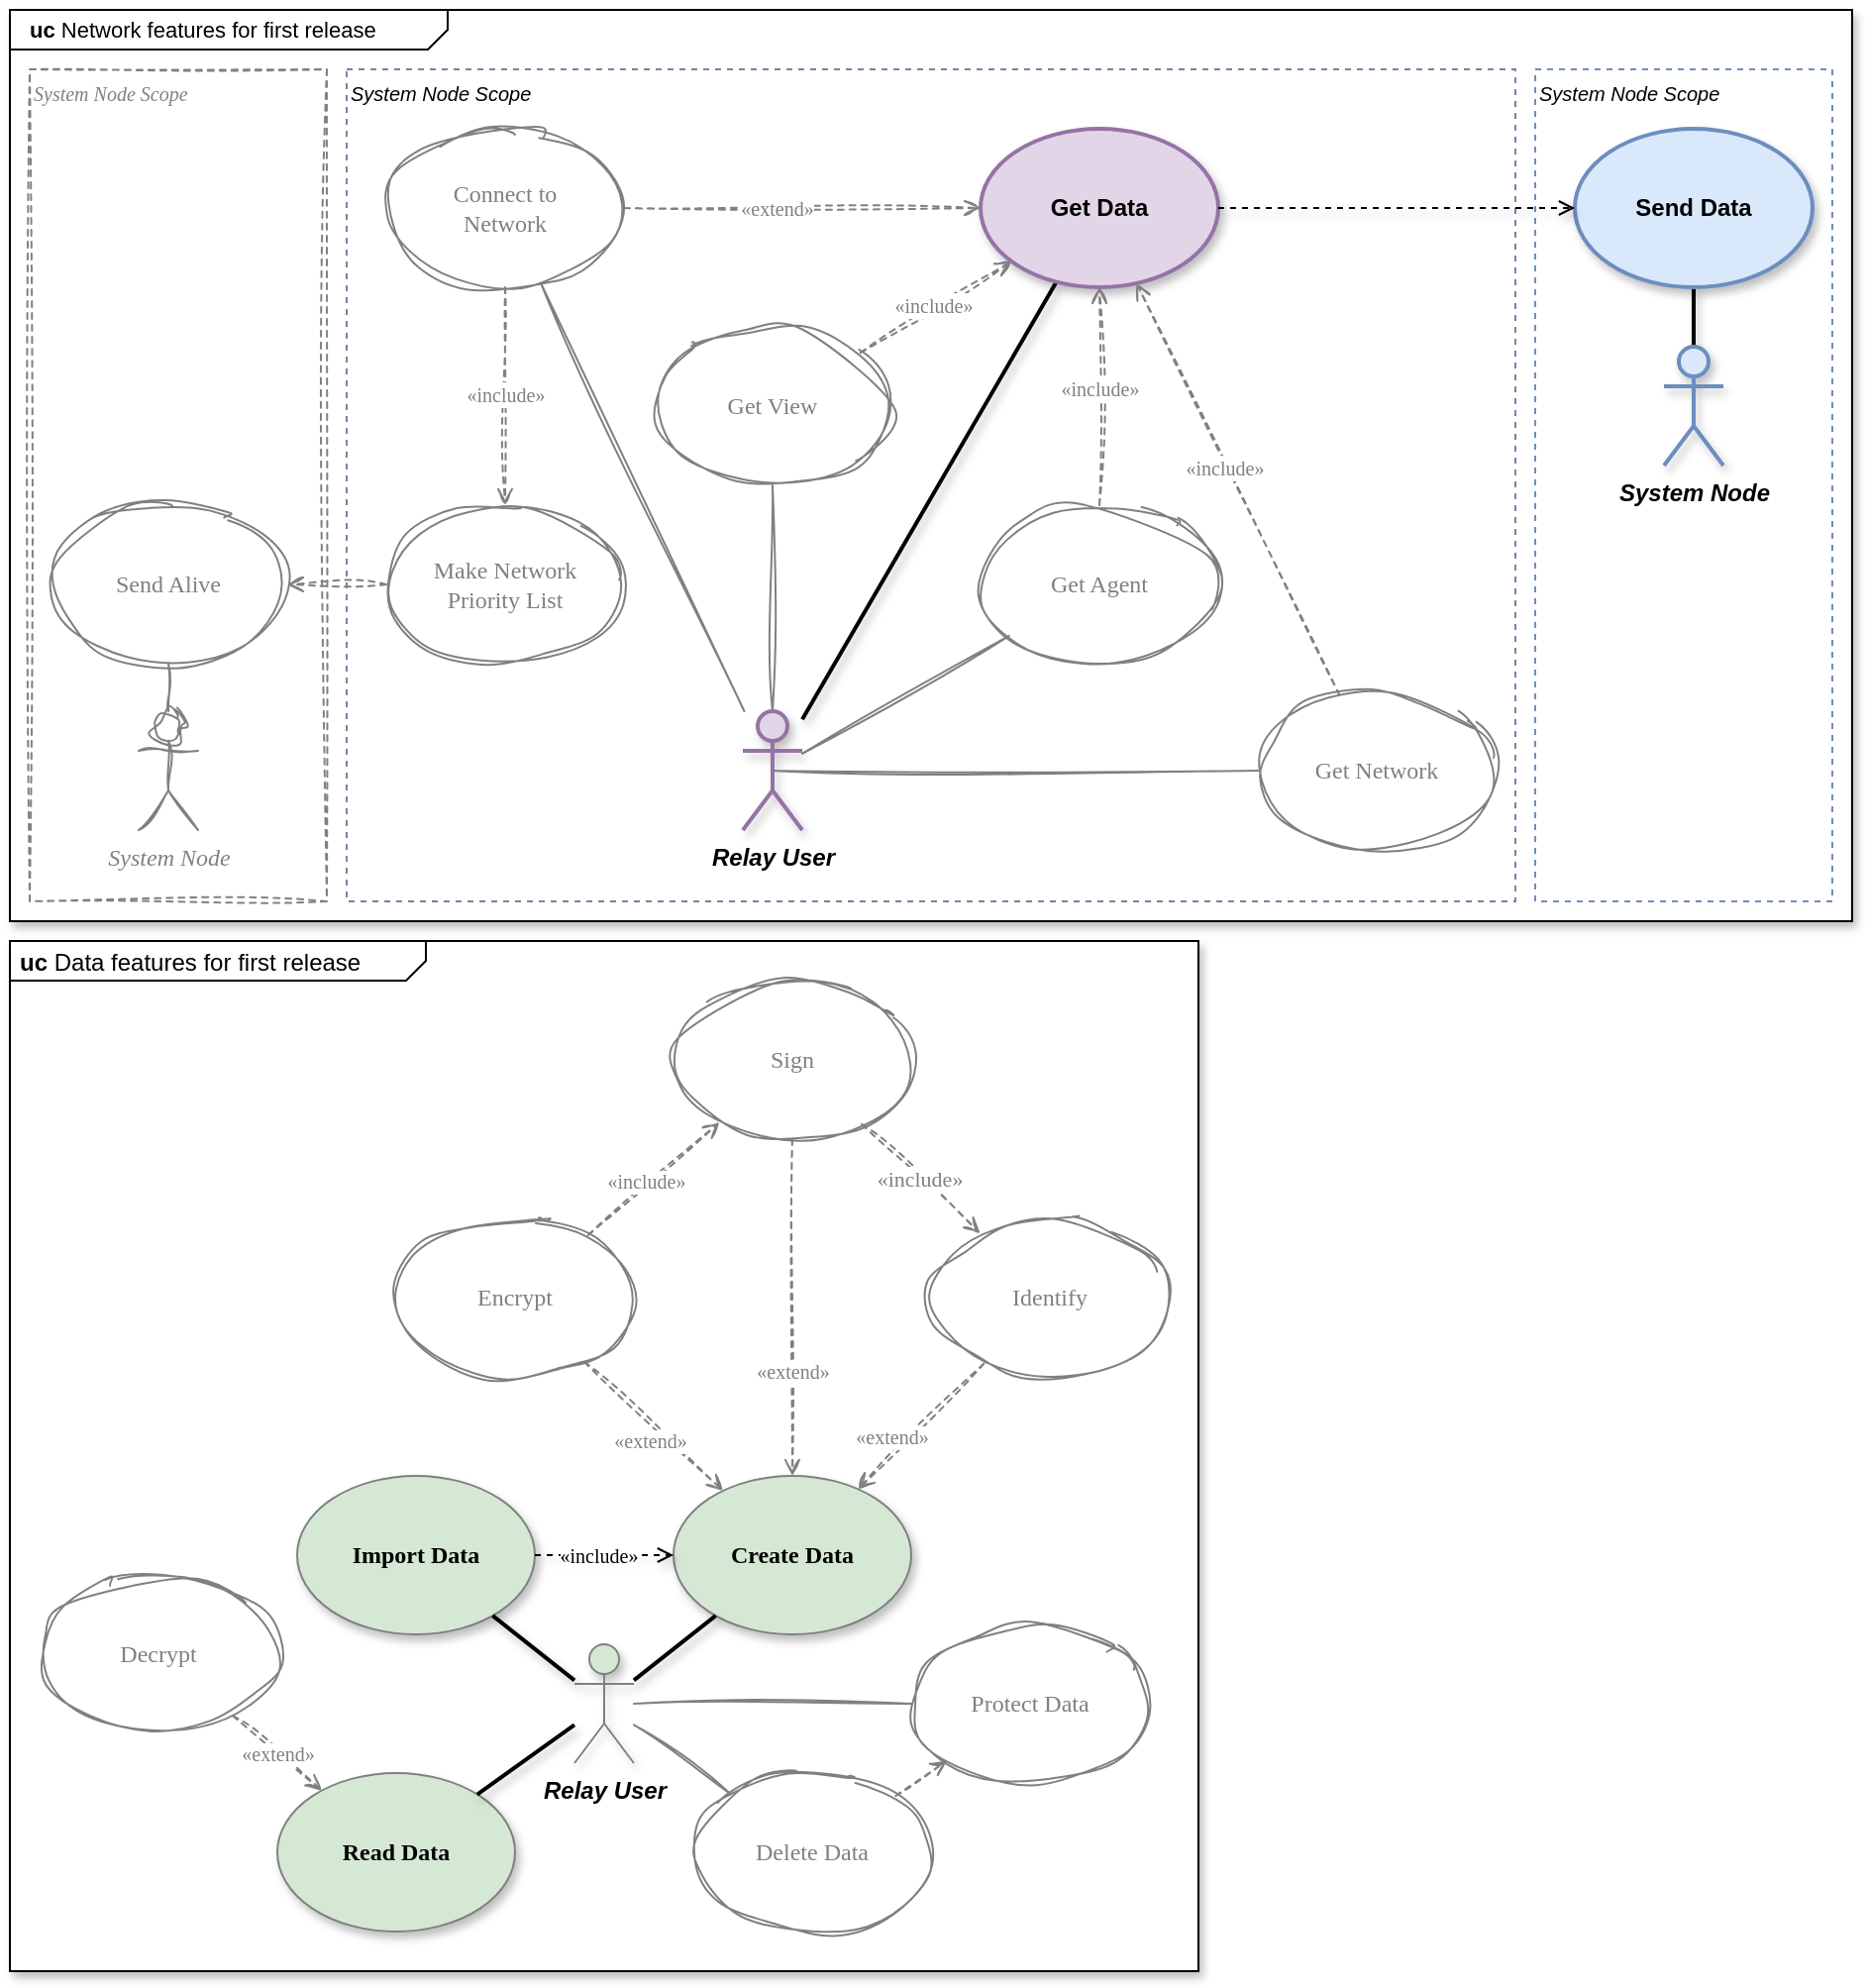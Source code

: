 <mxfile version="24.2.1" type="device">
  <diagram name="Página-1" id="0n_q-CGkLxSn80oVxnXi">
    <mxGraphModel dx="1509" dy="892" grid="1" gridSize="10" guides="1" tooltips="1" connect="1" arrows="1" fold="1" page="1" pageScale="1" pageWidth="1169" pageHeight="827" math="0" shadow="0">
      <root>
        <mxCell id="0" />
        <mxCell id="1" parent="0" />
        <mxCell id="viC3JveW5yn0VdZMX6Uj-1" value="&lt;p style=&quot;margin:0px;margin-top:4px;margin-left:10px;text-align:left;&quot;&gt;&lt;b&gt;uc&lt;/b&gt;   Network features for first release&lt;/p&gt;" style="html=1;shape=mxgraph.sysml.package;align=left;spacingLeft=5;verticalAlign=top;spacingTop=-3;labelX=221.85;html=1;overflow=fill;fontFamily=Helvetica;fontSize=11;labelBackgroundColor=none;strokeWidth=1;comic=0;shadow=1;" vertex="1" parent="1">
          <mxGeometry x="10" y="10" width="930" height="460" as="geometry" />
        </mxCell>
        <mxCell id="viC3JveW5yn0VdZMX6Uj-3" value="System Node Scope" style="rounded=0;whiteSpace=wrap;html=1;fontFamily=Helvetica;fontSize=10;labelBackgroundColor=default;dashed=1;verticalAlign=top;align=left;fontStyle=2;fillColor=none;strokeColor=#6c8ebf;strokeWidth=1;" vertex="1" parent="1">
          <mxGeometry x="780" y="40" width="150" height="420" as="geometry" />
        </mxCell>
        <mxCell id="viC3JveW5yn0VdZMX6Uj-4" value="System Node Scope" style="rounded=0;whiteSpace=wrap;html=1;fontFamily=Comic Sans MS;fontSize=10;labelBackgroundColor=default;dashed=1;verticalAlign=top;align=left;fontStyle=2;sketch=1;curveFitting=1;jiggle=2;fillColor=none;strokeColor=#808080;fontColor=#808080;strokeWidth=1;" vertex="1" parent="1">
          <mxGeometry x="20" y="40" width="150" height="420" as="geometry" />
        </mxCell>
        <mxCell id="viC3JveW5yn0VdZMX6Uj-2" value="System Node Scope" style="rounded=0;whiteSpace=wrap;html=1;fontFamily=Helvetica;fontSize=10;labelBackgroundColor=default;dashed=1;verticalAlign=top;align=left;fontStyle=2;fillColor=none;strokeColor=#9673a6;strokeWidth=1;" vertex="1" parent="1">
          <mxGeometry x="180" y="40" width="590" height="420" as="geometry" />
        </mxCell>
        <mxCell id="viC3JveW5yn0VdZMX6Uj-5" style="edgeStyle=none;rounded=0;orthogonalLoop=1;jettySize=auto;html=1;strokeColor=#808080;align=center;verticalAlign=middle;fontFamily=Comic Sans MS;fontSize=11;fontColor=#808080;labelBackgroundColor=default;endArrow=none;endFill=0;strokeWidth=1;sketch=1;curveFitting=1;jiggle=2;fillColor=#f5f5f5;" edge="1" parent="1" source="viC3JveW5yn0VdZMX6Uj-9" target="viC3JveW5yn0VdZMX6Uj-12">
          <mxGeometry relative="1" as="geometry" />
        </mxCell>
        <mxCell id="viC3JveW5yn0VdZMX6Uj-6" style="edgeStyle=none;rounded=0;orthogonalLoop=1;jettySize=auto;html=1;strokeColor=default;align=center;verticalAlign=middle;fontFamily=Comic Sans MS;fontSize=11;fontColor=#808080;labelBackgroundColor=default;endArrow=none;endFill=0;strokeWidth=2;fillColor=#e1d5e7;shadow=1;" edge="1" parent="1" source="viC3JveW5yn0VdZMX6Uj-9" target="viC3JveW5yn0VdZMX6Uj-11">
          <mxGeometry relative="1" as="geometry" />
        </mxCell>
        <mxCell id="viC3JveW5yn0VdZMX6Uj-7" style="edgeStyle=none;rounded=0;orthogonalLoop=1;jettySize=auto;html=1;strokeColor=#808080;align=center;verticalAlign=middle;fontFamily=Comic Sans MS;fontSize=11;fontColor=#808080;labelBackgroundColor=default;endArrow=none;endFill=0;sketch=1;curveFitting=1;jiggle=2;strokeWidth=1;fillColor=#f5f5f5;" edge="1" parent="1" source="viC3JveW5yn0VdZMX6Uj-9" target="viC3JveW5yn0VdZMX6Uj-15">
          <mxGeometry relative="1" as="geometry" />
        </mxCell>
        <mxCell id="viC3JveW5yn0VdZMX6Uj-8" style="edgeStyle=none;rounded=0;orthogonalLoop=1;jettySize=auto;html=1;strokeColor=#808080;align=center;verticalAlign=middle;fontFamily=Comic Sans MS;fontSize=11;fontColor=#808080;labelBackgroundColor=default;endArrow=none;endFill=0;strokeWidth=1;sketch=1;curveFitting=1;jiggle=2;fillColor=#f5f5f5;" edge="1" parent="1" source="viC3JveW5yn0VdZMX6Uj-9" target="viC3JveW5yn0VdZMX6Uj-10">
          <mxGeometry relative="1" as="geometry" />
        </mxCell>
        <mxCell id="viC3JveW5yn0VdZMX6Uj-9" value="Relay User" style="shape=umlActor;verticalLabelPosition=bottom;verticalAlign=top;html=1;outlineConnect=0;fontStyle=3;fontFamily=Helvetica;fillColor=#e1d5e7;strokeColor=#9673a6;strokeWidth=2;shadow=1;" vertex="1" parent="1">
          <mxGeometry x="380" y="364" width="30" height="60" as="geometry" />
        </mxCell>
        <mxCell id="viC3JveW5yn0VdZMX6Uj-10" value="Connect to&lt;div&gt;Network&lt;/div&gt;" style="ellipse;whiteSpace=wrap;html=1;fontStyle=0;strokeWidth=1;sketch=1;curveFitting=1;jiggle=2;fontFamily=Comic Sans MS;fillColor=none;strokeColor=#808080;fontColor=#808080;" vertex="1" parent="1">
          <mxGeometry x="200" y="70" width="120" height="80" as="geometry" />
        </mxCell>
        <mxCell id="viC3JveW5yn0VdZMX6Uj-11" value="Get Data" style="ellipse;whiteSpace=wrap;html=1;fontStyle=1;strokeWidth=2;fontFamily=Helvetica;fillColor=#e1d5e7;strokeColor=#9673a6;shadow=1;" vertex="1" parent="1">
          <mxGeometry x="500" y="70" width="120" height="80" as="geometry" />
        </mxCell>
        <mxCell id="viC3JveW5yn0VdZMX6Uj-12" value="Get Agent" style="ellipse;whiteSpace=wrap;html=1;fontStyle=0;strokeWidth=1;sketch=1;curveFitting=1;jiggle=2;fontFamily=Comic Sans MS;fillColor=none;strokeColor=#808080;fontColor=#808080;" vertex="1" parent="1">
          <mxGeometry x="500" y="260" width="120" height="80" as="geometry" />
        </mxCell>
        <mxCell id="viC3JveW5yn0VdZMX6Uj-13" style="edgeStyle=none;rounded=0;orthogonalLoop=1;jettySize=auto;html=1;strokeColor=#808080;align=center;verticalAlign=middle;fontFamily=Comic Sans MS;fontSize=11;fontColor=#808080;labelBackgroundColor=default;endArrow=open;endFill=0;dashed=1;sketch=1;curveFitting=1;jiggle=2;fillColor=#f5f5f5;strokeWidth=1;" edge="1" parent="1" source="viC3JveW5yn0VdZMX6Uj-15" target="viC3JveW5yn0VdZMX6Uj-11">
          <mxGeometry relative="1" as="geometry" />
        </mxCell>
        <mxCell id="viC3JveW5yn0VdZMX6Uj-14" value="&lt;font style=&quot;font-size: 10px;&quot;&gt;«include»&lt;/font&gt;" style="edgeLabel;html=1;align=center;verticalAlign=middle;resizable=0;points=[];fontFamily=Comic Sans MS;fontSize=11;fontColor=#808080;labelBackgroundColor=default;" vertex="1" connectable="0" parent="viC3JveW5yn0VdZMX6Uj-13">
          <mxGeometry x="0.14" relative="1" as="geometry">
            <mxPoint x="-7" y="2" as="offset" />
          </mxGeometry>
        </mxCell>
        <mxCell id="viC3JveW5yn0VdZMX6Uj-15" value="Get View" style="ellipse;whiteSpace=wrap;html=1;fontStyle=0;strokeWidth=1;sketch=1;curveFitting=1;jiggle=2;fontFamily=Comic Sans MS;fillColor=none;strokeColor=#808080;fontColor=#808080;" vertex="1" parent="1">
          <mxGeometry x="335" y="170" width="120" height="80" as="geometry" />
        </mxCell>
        <mxCell id="viC3JveW5yn0VdZMX6Uj-16" style="rounded=0;orthogonalLoop=1;jettySize=auto;html=1;endArrow=none;endFill=0;strokeWidth=2;fontFamily=Comic Sans MS;fillColor=#dae8fc;strokeColor=default;fontColor=#808080;shadow=1;" edge="1" parent="1" source="viC3JveW5yn0VdZMX6Uj-17" target="viC3JveW5yn0VdZMX6Uj-18">
          <mxGeometry relative="1" as="geometry" />
        </mxCell>
        <mxCell id="viC3JveW5yn0VdZMX6Uj-17" value="System Node" style="shape=umlActor;verticalLabelPosition=bottom;verticalAlign=top;html=1;outlineConnect=0;fontStyle=3;fontFamily=Helvetica;fillColor=#dae8fc;strokeColor=#6c8ebf;strokeWidth=2;shadow=1;" vertex="1" parent="1">
          <mxGeometry x="845" y="180" width="30" height="60" as="geometry" />
        </mxCell>
        <mxCell id="viC3JveW5yn0VdZMX6Uj-18" value="Send Data" style="ellipse;whiteSpace=wrap;html=1;fontStyle=1;strokeWidth=2;fontFamily=Helvetica;fillColor=#dae8fc;strokeColor=#6c8ebf;shadow=1;" vertex="1" parent="1">
          <mxGeometry x="800" y="70" width="120" height="80" as="geometry" />
        </mxCell>
        <mxCell id="viC3JveW5yn0VdZMX6Uj-19" value="Make Network&lt;div&gt;Priority List&lt;/div&gt;" style="ellipse;whiteSpace=wrap;html=1;fontStyle=0;strokeWidth=1;sketch=1;curveFitting=1;jiggle=2;fontFamily=Comic Sans MS;fillColor=none;strokeColor=#808080;fontColor=#808080;" vertex="1" parent="1">
          <mxGeometry x="200" y="260" width="120" height="80" as="geometry" />
        </mxCell>
        <mxCell id="viC3JveW5yn0VdZMX6Uj-20" value="Send Alive" style="ellipse;whiteSpace=wrap;html=1;fontStyle=0;strokeWidth=1;sketch=1;curveFitting=1;jiggle=2;fontFamily=Comic Sans MS;fillColor=none;strokeColor=#808080;fontColor=#808080;" vertex="1" parent="1">
          <mxGeometry x="30" y="260" width="120" height="80" as="geometry" />
        </mxCell>
        <mxCell id="viC3JveW5yn0VdZMX6Uj-21" style="edgeStyle=none;rounded=0;orthogonalLoop=1;jettySize=auto;html=1;strokeColor=#808080;align=center;verticalAlign=middle;fontFamily=Comic Sans MS;fontSize=11;fontColor=#808080;labelBackgroundColor=default;endArrow=none;endFill=0;strokeWidth=1;sketch=1;curveFitting=1;jiggle=2;fillColor=#f5f5f5;" edge="1" parent="1" source="viC3JveW5yn0VdZMX6Uj-22" target="viC3JveW5yn0VdZMX6Uj-20">
          <mxGeometry relative="1" as="geometry" />
        </mxCell>
        <mxCell id="viC3JveW5yn0VdZMX6Uj-22" value="System Node" style="shape=umlActor;verticalLabelPosition=bottom;verticalAlign=top;html=1;outlineConnect=0;fontStyle=2;sketch=1;curveFitting=1;jiggle=2;fontFamily=Comic Sans MS;fillColor=none;strokeColor=#808080;strokeWidth=1;fontColor=#808080;" vertex="1" parent="1">
          <mxGeometry x="75" y="364" width="30" height="60" as="geometry" />
        </mxCell>
        <mxCell id="viC3JveW5yn0VdZMX6Uj-23" style="edgeStyle=none;rounded=0;orthogonalLoop=1;jettySize=auto;html=1;strokeColor=#808080;align=center;verticalAlign=middle;fontFamily=Comic Sans MS;fontSize=11;fontColor=#808080;labelBackgroundColor=default;endArrow=open;endFill=0;dashed=1;sketch=1;curveFitting=1;jiggle=2;fillColor=#f5f5f5;strokeWidth=1;" edge="1" parent="1" source="viC3JveW5yn0VdZMX6Uj-12" target="viC3JveW5yn0VdZMX6Uj-11">
          <mxGeometry relative="1" as="geometry">
            <mxPoint x="530" y="280" as="sourcePoint" />
            <mxPoint x="530" y="240" as="targetPoint" />
          </mxGeometry>
        </mxCell>
        <mxCell id="viC3JveW5yn0VdZMX6Uj-24" value="&lt;font style=&quot;font-size: 10px;&quot;&gt;«include»&lt;/font&gt;" style="edgeLabel;html=1;align=center;verticalAlign=middle;resizable=0;points=[];fontFamily=Comic Sans MS;fontSize=11;fontColor=#808080;labelBackgroundColor=default;" vertex="1" connectable="0" parent="viC3JveW5yn0VdZMX6Uj-23">
          <mxGeometry x="0.14" relative="1" as="geometry">
            <mxPoint y="3" as="offset" />
          </mxGeometry>
        </mxCell>
        <mxCell id="viC3JveW5yn0VdZMX6Uj-25" style="edgeStyle=none;rounded=0;orthogonalLoop=1;jettySize=auto;html=1;strokeColor=default;align=center;verticalAlign=middle;fontFamily=Comic Sans MS;fontSize=11;fontColor=#808080;labelBackgroundColor=default;endArrow=open;endFill=0;dashed=1;fillColor=#e1d5e7;strokeWidth=1;shadow=1;" edge="1" parent="1" source="viC3JveW5yn0VdZMX6Uj-11" target="viC3JveW5yn0VdZMX6Uj-18">
          <mxGeometry relative="1" as="geometry">
            <mxPoint x="543" y="280" as="sourcePoint" />
            <mxPoint x="537" y="240" as="targetPoint" />
          </mxGeometry>
        </mxCell>
        <mxCell id="viC3JveW5yn0VdZMX6Uj-26" style="edgeStyle=none;rounded=0;orthogonalLoop=1;jettySize=auto;html=1;strokeColor=#808080;align=center;verticalAlign=middle;fontFamily=Comic Sans MS;fontSize=11;fontColor=#808080;labelBackgroundColor=default;endArrow=open;endFill=0;dashed=1;sketch=1;curveFitting=1;jiggle=2;fillColor=#f5f5f5;strokeWidth=1;" edge="1" parent="1" source="viC3JveW5yn0VdZMX6Uj-10" target="viC3JveW5yn0VdZMX6Uj-19">
          <mxGeometry relative="1" as="geometry">
            <mxPoint x="564" y="119" as="sourcePoint" />
            <mxPoint x="546" y="161" as="targetPoint" />
          </mxGeometry>
        </mxCell>
        <mxCell id="viC3JveW5yn0VdZMX6Uj-27" value="&lt;font style=&quot;font-size: 10px;&quot;&gt;«include»&lt;/font&gt;" style="edgeLabel;html=1;align=center;verticalAlign=middle;resizable=0;points=[];fontFamily=Comic Sans MS;fontSize=11;fontColor=#808080;labelBackgroundColor=default;" vertex="1" connectable="0" parent="viC3JveW5yn0VdZMX6Uj-26">
          <mxGeometry x="0.14" relative="1" as="geometry">
            <mxPoint y="-9" as="offset" />
          </mxGeometry>
        </mxCell>
        <mxCell id="viC3JveW5yn0VdZMX6Uj-28" style="edgeStyle=none;rounded=0;orthogonalLoop=1;jettySize=auto;html=1;strokeColor=#808080;align=center;verticalAlign=middle;fontFamily=Comic Sans MS;fontSize=11;fontColor=#808080;labelBackgroundColor=default;endArrow=open;endFill=0;dashed=1;sketch=1;curveFitting=1;jiggle=2;fillColor=#f5f5f5;strokeWidth=1;" edge="1" parent="1" source="viC3JveW5yn0VdZMX6Uj-19" target="viC3JveW5yn0VdZMX6Uj-20">
          <mxGeometry relative="1" as="geometry">
            <mxPoint x="310" y="160" as="sourcePoint" />
            <mxPoint x="310" y="120" as="targetPoint" />
          </mxGeometry>
        </mxCell>
        <mxCell id="viC3JveW5yn0VdZMX6Uj-29" style="edgeStyle=none;rounded=0;orthogonalLoop=1;jettySize=auto;html=1;strokeColor=#808080;align=center;verticalAlign=middle;fontFamily=Comic Sans MS;fontSize=11;fontColor=#808080;labelBackgroundColor=default;endArrow=open;endFill=0;dashed=1;sketch=1;curveFitting=1;jiggle=2;fillColor=#f5f5f5;strokeWidth=1;" edge="1" parent="1" source="viC3JveW5yn0VdZMX6Uj-10" target="viC3JveW5yn0VdZMX6Uj-11">
          <mxGeometry relative="1" as="geometry">
            <mxPoint x="310" y="240" as="sourcePoint" />
            <mxPoint x="310" y="280" as="targetPoint" />
          </mxGeometry>
        </mxCell>
        <mxCell id="viC3JveW5yn0VdZMX6Uj-30" value="&lt;font style=&quot;font-size: 10px;&quot;&gt;«extend»&lt;/font&gt;" style="edgeLabel;html=1;align=center;verticalAlign=middle;resizable=0;points=[];fontFamily=Comic Sans MS;fontSize=11;fontColor=#808080;labelBackgroundColor=default;" vertex="1" connectable="0" parent="viC3JveW5yn0VdZMX6Uj-29">
          <mxGeometry x="0.14" relative="1" as="geometry">
            <mxPoint x="-26" as="offset" />
          </mxGeometry>
        </mxCell>
        <mxCell id="viC3JveW5yn0VdZMX6Uj-31" value="Get Network" style="ellipse;whiteSpace=wrap;html=1;fontStyle=0;strokeWidth=1;sketch=1;curveFitting=1;jiggle=2;fontFamily=Comic Sans MS;fillColor=none;strokeColor=#808080;fontColor=#808080;" vertex="1" parent="1">
          <mxGeometry x="640" y="354" width="120" height="80" as="geometry" />
        </mxCell>
        <mxCell id="viC3JveW5yn0VdZMX6Uj-32" style="edgeStyle=none;rounded=0;orthogonalLoop=1;jettySize=auto;html=1;strokeColor=#808080;align=center;verticalAlign=middle;fontFamily=Comic Sans MS;fontSize=11;fontColor=#808080;labelBackgroundColor=default;endArrow=none;endFill=0;strokeWidth=1;sketch=1;curveFitting=1;jiggle=2;exitX=0.5;exitY=0.5;exitDx=0;exitDy=0;exitPerimeter=0;fillColor=#f5f5f5;" edge="1" parent="1" source="viC3JveW5yn0VdZMX6Uj-9" target="viC3JveW5yn0VdZMX6Uj-31">
          <mxGeometry relative="1" as="geometry">
            <mxPoint x="420" y="420" as="sourcePoint" />
            <mxPoint x="551" y="158" as="targetPoint" />
          </mxGeometry>
        </mxCell>
        <mxCell id="viC3JveW5yn0VdZMX6Uj-33" style="edgeStyle=none;rounded=0;orthogonalLoop=1;jettySize=auto;html=1;strokeColor=#808080;align=center;verticalAlign=middle;fontFamily=Comic Sans MS;fontSize=11;fontColor=#808080;labelBackgroundColor=default;endArrow=open;endFill=0;dashed=1;sketch=1;curveFitting=1;jiggle=2;fillColor=#f5f5f5;strokeWidth=1;" edge="1" parent="1" source="viC3JveW5yn0VdZMX6Uj-31" target="viC3JveW5yn0VdZMX6Uj-11">
          <mxGeometry relative="1" as="geometry">
            <mxPoint x="620" y="320" as="sourcePoint" />
            <mxPoint x="620" y="200" as="targetPoint" />
          </mxGeometry>
        </mxCell>
        <mxCell id="viC3JveW5yn0VdZMX6Uj-34" value="&lt;font style=&quot;font-size: 10px;&quot;&gt;«include»&lt;/font&gt;" style="edgeLabel;html=1;align=center;verticalAlign=middle;resizable=0;points=[];fontFamily=Comic Sans MS;fontSize=11;fontColor=#808080;labelBackgroundColor=default;" vertex="1" connectable="0" parent="viC3JveW5yn0VdZMX6Uj-33">
          <mxGeometry x="0.14" relative="1" as="geometry">
            <mxPoint y="3" as="offset" />
          </mxGeometry>
        </mxCell>
        <mxCell id="viC3JveW5yn0VdZMX6Uj-35" value="&lt;p style=&quot;margin:0px;margin-top:4px;margin-left:5px;text-align:left;&quot;&gt;&lt;b&gt;uc&lt;/b&gt;&amp;nbsp;Data features for first release&lt;/p&gt;" style="html=1;shape=mxgraph.sysml.package;overflow=fill;labelX=210.69;align=left;spacingLeft=5;verticalAlign=top;spacingTop=-3;labelBackgroundColor=none;fontFamily=Helvetica;comic=0;shadow=1;strokeWidth=1;" vertex="1" parent="1">
          <mxGeometry x="10" y="480" width="600" height="520" as="geometry" />
        </mxCell>
        <mxCell id="viC3JveW5yn0VdZMX6Uj-36" value="Read Data" style="ellipse;whiteSpace=wrap;html=1;strokeWidth=1;labelBackgroundColor=none;fillColor=#d5e8d4;strokeColor=#808080;fontFamily=Comic Sans MS;comic=1;shadow=1;fontStyle=1;fontColor=default;" vertex="1" parent="1">
          <mxGeometry x="145" y="900" width="120" height="80" as="geometry" />
        </mxCell>
        <UserObject label="Create Data" id="viC3JveW5yn0VdZMX6Uj-37">
          <mxCell style="ellipse;whiteSpace=wrap;html=1;strokeWidth=1;labelBackgroundColor=none;fillColor=#d5e8d4;strokeColor=#808080;fontFamily=Comic Sans MS;comic=1;shadow=1;fontStyle=1;fontColor=default;" vertex="1" parent="1">
            <mxGeometry x="345" y="750" width="120" height="80" as="geometry" />
          </mxCell>
        </UserObject>
        <mxCell id="viC3JveW5yn0VdZMX6Uj-38" value="Delete Data" style="ellipse;whiteSpace=wrap;html=1;strokeWidth=1;labelBackgroundColor=none;fillColor=none;strokeColor=#808080;fontFamily=Comic Sans MS;comic=1;shadow=0;fontStyle=0;sketch=1;curveFitting=1;jiggle=2;fontColor=#808080;" vertex="1" parent="1">
          <mxGeometry x="355" y="900" width="120" height="80" as="geometry" />
        </mxCell>
        <mxCell id="viC3JveW5yn0VdZMX6Uj-39" style="edgeStyle=none;rounded=0;orthogonalLoop=1;jettySize=auto;html=1;strokeColor=#808080;align=center;verticalAlign=middle;fontFamily=Comic Sans MS;fontSize=11;fontColor=#808080;labelBackgroundColor=default;endArrow=open;endFill=0;dashed=1;sketch=1;curveFitting=1;jiggle=2;fillColor=#f5f5f5;strokeWidth=1;" edge="1" parent="1" source="viC3JveW5yn0VdZMX6Uj-38" target="viC3JveW5yn0VdZMX6Uj-49">
          <mxGeometry relative="1" as="geometry">
            <mxPoint x="607.844" y="954.185" as="sourcePoint" />
          </mxGeometry>
        </mxCell>
        <UserObject label="Sign" id="viC3JveW5yn0VdZMX6Uj-40">
          <mxCell style="ellipse;whiteSpace=wrap;html=1;strokeWidth=1;labelBackgroundColor=none;fillColor=none;strokeColor=#808080;fontFamily=Comic Sans MS;comic=1;shadow=0;sketch=1;curveFitting=1;jiggle=2;fontColor=#808080;fontStyle=0" vertex="1" parent="1">
            <mxGeometry x="345" y="500" width="120" height="80" as="geometry" />
          </mxCell>
        </UserObject>
        <mxCell id="viC3JveW5yn0VdZMX6Uj-41" style="rounded=0;orthogonalLoop=1;jettySize=auto;html=1;dashed=1;endArrow=open;endFill=0;fontFamily=Comic Sans MS;sketch=1;curveFitting=1;jiggle=2;fillColor=#f5f5f5;strokeColor=#808080;fontColor=#808080;strokeWidth=1;" edge="1" parent="1" source="viC3JveW5yn0VdZMX6Uj-40" target="viC3JveW5yn0VdZMX6Uj-37">
          <mxGeometry relative="1" as="geometry">
            <mxPoint x="395" y="485" as="sourcePoint" />
            <mxPoint x="475" y="485" as="targetPoint" />
          </mxGeometry>
        </mxCell>
        <mxCell id="viC3JveW5yn0VdZMX6Uj-42" value="«extend»" style="edgeLabel;html=1;align=center;verticalAlign=middle;resizable=0;points=[];fontFamily=Comic Sans MS;fontSize=10;fontColor=#808080;" vertex="1" connectable="0" parent="viC3JveW5yn0VdZMX6Uj-41">
          <mxGeometry x="0.207" relative="1" as="geometry">
            <mxPoint y="14" as="offset" />
          </mxGeometry>
        </mxCell>
        <mxCell id="viC3JveW5yn0VdZMX6Uj-43" value="Decrypt" style="ellipse;whiteSpace=wrap;html=1;strokeWidth=1;labelBackgroundColor=none;fillColor=none;strokeColor=#808080;fontFamily=Comic Sans MS;comic=1;shadow=0;sketch=1;curveFitting=1;jiggle=2;fontColor=#808080;fontStyle=0" vertex="1" parent="1">
          <mxGeometry x="25" y="800" width="120" height="80" as="geometry" />
        </mxCell>
        <mxCell id="viC3JveW5yn0VdZMX6Uj-44" style="rounded=0;orthogonalLoop=1;jettySize=auto;html=1;dashed=1;endArrow=open;endFill=0;fontFamily=Comic Sans MS;sketch=1;curveFitting=1;jiggle=2;fillColor=#f5f5f5;strokeColor=#808080;fontColor=#808080;strokeWidth=1;" edge="1" parent="1" source="viC3JveW5yn0VdZMX6Uj-43" target="viC3JveW5yn0VdZMX6Uj-36">
          <mxGeometry relative="1" as="geometry">
            <mxPoint x="268" y="948" as="sourcePoint" />
            <mxPoint x="172" y="972" as="targetPoint" />
          </mxGeometry>
        </mxCell>
        <mxCell id="viC3JveW5yn0VdZMX6Uj-45" value="«extend»" style="edgeLabel;html=1;align=center;verticalAlign=middle;resizable=0;points=[];fontFamily=Comic Sans MS;fontSize=10;fontColor=#808080;" vertex="1" connectable="0" parent="viC3JveW5yn0VdZMX6Uj-44">
          <mxGeometry x="0.207" relative="1" as="geometry">
            <mxPoint x="-5" y="-4" as="offset" />
          </mxGeometry>
        </mxCell>
        <UserObject label="Encrypt" id="viC3JveW5yn0VdZMX6Uj-46">
          <mxCell style="ellipse;whiteSpace=wrap;html=1;strokeWidth=1;labelBackgroundColor=none;fillColor=none;strokeColor=#808080;fontFamily=Comic Sans MS;comic=1;shadow=0;sketch=1;curveFitting=1;jiggle=2;fontColor=#808080;fontStyle=0" vertex="1" parent="1">
            <mxGeometry x="205" y="620" width="120" height="80" as="geometry" />
          </mxCell>
        </UserObject>
        <mxCell id="viC3JveW5yn0VdZMX6Uj-47" style="rounded=0;orthogonalLoop=1;jettySize=auto;html=1;dashed=1;endArrow=open;endFill=0;fontFamily=Comic Sans MS;sketch=1;curveFitting=1;jiggle=2;fillColor=#f5f5f5;strokeColor=#808080;fontColor=#808080;strokeWidth=1;" edge="1" parent="1" source="viC3JveW5yn0VdZMX6Uj-46" target="viC3JveW5yn0VdZMX6Uj-37">
          <mxGeometry relative="1" as="geometry">
            <mxPoint x="470" y="451" as="sourcePoint" />
            <mxPoint x="380" y="479" as="targetPoint" />
          </mxGeometry>
        </mxCell>
        <mxCell id="viC3JveW5yn0VdZMX6Uj-48" value="«extend»" style="edgeLabel;html=1;align=center;verticalAlign=middle;resizable=0;points=[];fontFamily=Comic Sans MS;fontSize=10;fontColor=#808080;" vertex="1" connectable="0" parent="viC3JveW5yn0VdZMX6Uj-47">
          <mxGeometry x="0.207" relative="1" as="geometry">
            <mxPoint x="-9" as="offset" />
          </mxGeometry>
        </mxCell>
        <mxCell id="viC3JveW5yn0VdZMX6Uj-49" value="Protect Data" style="ellipse;whiteSpace=wrap;html=1;strokeWidth=1;labelBackgroundColor=none;fillColor=none;strokeColor=#808080;fontFamily=Comic Sans MS;comic=1;shadow=0;sketch=1;curveFitting=1;jiggle=2;fontColor=#808080;fontStyle=0" vertex="1" parent="1">
          <mxGeometry x="465" y="825" width="120" height="80" as="geometry" />
        </mxCell>
        <mxCell id="viC3JveW5yn0VdZMX6Uj-50" style="rounded=0;orthogonalLoop=1;jettySize=auto;html=1;dashed=1;endArrow=open;endFill=0;fontFamily=Comic Sans MS;sketch=1;curveFitting=1;jiggle=2;fillColor=#f5f5f5;strokeColor=#808080;fontColor=#808080;strokeWidth=1;" edge="1" parent="1" source="viC3JveW5yn0VdZMX6Uj-46" target="viC3JveW5yn0VdZMX6Uj-40">
          <mxGeometry relative="1" as="geometry">
            <mxPoint x="381" y="460" as="sourcePoint" />
            <mxPoint x="469" y="485" as="targetPoint" />
          </mxGeometry>
        </mxCell>
        <mxCell id="viC3JveW5yn0VdZMX6Uj-51" value="«include»" style="edgeLabel;html=1;align=center;verticalAlign=middle;resizable=0;points=[];fontFamily=Comic Sans MS;fontSize=10;fontColor=#808080;" vertex="1" connectable="0" parent="viC3JveW5yn0VdZMX6Uj-50">
          <mxGeometry x="0.207" relative="1" as="geometry">
            <mxPoint x="-11" y="6" as="offset" />
          </mxGeometry>
        </mxCell>
        <UserObject label="Import Data" id="viC3JveW5yn0VdZMX6Uj-52">
          <mxCell style="ellipse;whiteSpace=wrap;html=1;strokeWidth=1;labelBackgroundColor=none;fillColor=#d5e8d4;strokeColor=#808080;fontFamily=Comic Sans MS;comic=1;textShadow=0;labelBorderColor=none;shadow=1;fontStyle=1;fontColor=default;" vertex="1" parent="1">
            <mxGeometry x="155" y="750" width="120" height="80" as="geometry" />
          </mxCell>
        </UserObject>
        <mxCell id="viC3JveW5yn0VdZMX6Uj-53" style="rounded=0;orthogonalLoop=1;jettySize=auto;html=1;dashed=1;endArrow=open;endFill=0;fontFamily=Comic Sans MS;fillColor=#d5e8d4;strokeColor=default;fontColor=default;strokeWidth=1;shadow=1;" edge="1" parent="1" source="viC3JveW5yn0VdZMX6Uj-52" target="viC3JveW5yn0VdZMX6Uj-37">
          <mxGeometry relative="1" as="geometry">
            <mxPoint x="325" y="360" as="sourcePoint" />
            <mxPoint x="325" y="405" as="targetPoint" />
          </mxGeometry>
        </mxCell>
        <mxCell id="viC3JveW5yn0VdZMX6Uj-54" value="«include»" style="edgeLabel;html=1;align=center;verticalAlign=middle;resizable=0;points=[];fontFamily=Comic Sans MS;fontSize=10;fontColor=default;" vertex="1" connectable="0" parent="viC3JveW5yn0VdZMX6Uj-53">
          <mxGeometry x="0.207" relative="1" as="geometry">
            <mxPoint x="-10" as="offset" />
          </mxGeometry>
        </mxCell>
        <UserObject label="Identify" id="viC3JveW5yn0VdZMX6Uj-55">
          <mxCell style="ellipse;whiteSpace=wrap;html=1;strokeWidth=1;labelBackgroundColor=none;fillColor=none;strokeColor=#808080;fontFamily=Comic Sans MS;comic=1;shadow=0;sketch=1;curveFitting=1;jiggle=2;fontColor=#808080;fontStyle=0" vertex="1" parent="1">
            <mxGeometry x="475" y="620" width="120" height="80" as="geometry" />
          </mxCell>
        </UserObject>
        <mxCell id="viC3JveW5yn0VdZMX6Uj-56" style="rounded=0;orthogonalLoop=1;jettySize=auto;html=1;dashed=1;endArrow=open;endFill=0;fontFamily=Comic Sans MS;sketch=1;curveFitting=1;jiggle=2;fillColor=#f5f5f5;strokeColor=#808080;fontColor=#808080;strokeWidth=1;" edge="1" parent="1" source="viC3JveW5yn0VdZMX6Uj-55" target="viC3JveW5yn0VdZMX6Uj-37">
          <mxGeometry relative="1" as="geometry">
            <mxPoint x="483" y="552" as="sourcePoint" />
            <mxPoint x="367" y="473" as="targetPoint" />
          </mxGeometry>
        </mxCell>
        <mxCell id="viC3JveW5yn0VdZMX6Uj-57" value="«extend»" style="edgeLabel;html=1;align=center;verticalAlign=middle;resizable=0;points=[];fontFamily=Comic Sans MS;fontSize=10;fontColor=#808080;" vertex="1" connectable="0" parent="viC3JveW5yn0VdZMX6Uj-56">
          <mxGeometry x="0.207" relative="1" as="geometry">
            <mxPoint x="-9" y="-2" as="offset" />
          </mxGeometry>
        </mxCell>
        <mxCell id="viC3JveW5yn0VdZMX6Uj-58" style="rounded=0;orthogonalLoop=1;jettySize=auto;html=1;dashed=1;endArrow=open;endFill=0;fontFamily=Comic Sans MS;sketch=1;curveFitting=1;jiggle=2;fillColor=#f5f5f5;strokeColor=#808080;fontColor=#808080;strokeWidth=1;" edge="1" parent="1" source="viC3JveW5yn0VdZMX6Uj-40" target="viC3JveW5yn0VdZMX6Uj-55">
          <mxGeometry relative="1" as="geometry">
            <mxPoint x="318" y="550" as="sourcePoint" />
            <mxPoint x="322" y="485" as="targetPoint" />
          </mxGeometry>
        </mxCell>
        <mxCell id="viC3JveW5yn0VdZMX6Uj-59" value="«include»" style="edgeLabel;html=1;align=center;verticalAlign=middle;resizable=0;points=[];fontFamily=Comic Sans MS;fontColor=#808080;" vertex="1" connectable="0" parent="viC3JveW5yn0VdZMX6Uj-58">
          <mxGeometry x="0.207" relative="1" as="geometry">
            <mxPoint x="-7" y="-6" as="offset" />
          </mxGeometry>
        </mxCell>
        <mxCell id="viC3JveW5yn0VdZMX6Uj-60" style="edgeStyle=none;rounded=0;orthogonalLoop=1;jettySize=auto;html=1;strokeColor=#808080;strokeWidth=1;align=center;verticalAlign=middle;fontFamily=Helvetica;fontSize=10;fontColor=#808080;fontStyle=3;labelBackgroundColor=none;endArrow=none;endFill=0;sketch=1;curveFitting=1;jiggle=2;fillColor=#f5f5f5;" edge="1" parent="1" source="viC3JveW5yn0VdZMX6Uj-65" target="viC3JveW5yn0VdZMX6Uj-38">
          <mxGeometry relative="1" as="geometry" />
        </mxCell>
        <mxCell id="viC3JveW5yn0VdZMX6Uj-61" style="edgeStyle=none;rounded=0;orthogonalLoop=1;jettySize=auto;html=1;strokeColor=default;strokeWidth=2;align=center;verticalAlign=middle;fontFamily=Helvetica;fontSize=10;fontColor=default;fontStyle=3;labelBackgroundColor=none;endArrow=none;endFill=0;fillColor=#d5e8d4;shadow=1;" edge="1" parent="1" source="viC3JveW5yn0VdZMX6Uj-65" target="viC3JveW5yn0VdZMX6Uj-37">
          <mxGeometry relative="1" as="geometry" />
        </mxCell>
        <mxCell id="viC3JveW5yn0VdZMX6Uj-62" style="edgeStyle=none;rounded=0;orthogonalLoop=1;jettySize=auto;html=1;strokeColor=default;strokeWidth=2;align=center;verticalAlign=middle;fontFamily=Helvetica;fontSize=10;fontColor=default;fontStyle=3;labelBackgroundColor=none;endArrow=none;endFill=0;fillColor=#d5e8d4;shadow=1;" edge="1" parent="1" source="viC3JveW5yn0VdZMX6Uj-65" target="viC3JveW5yn0VdZMX6Uj-52">
          <mxGeometry relative="1" as="geometry" />
        </mxCell>
        <mxCell id="viC3JveW5yn0VdZMX6Uj-63" style="edgeStyle=none;rounded=0;orthogonalLoop=1;jettySize=auto;html=1;strokeColor=default;strokeWidth=2;align=center;verticalAlign=middle;fontFamily=Helvetica;fontSize=10;fontColor=default;fontStyle=3;labelBackgroundColor=none;endArrow=none;endFill=0;fillColor=#d5e8d4;shadow=1;" edge="1" parent="1" source="viC3JveW5yn0VdZMX6Uj-65" target="viC3JveW5yn0VdZMX6Uj-36">
          <mxGeometry relative="1" as="geometry" />
        </mxCell>
        <mxCell id="viC3JveW5yn0VdZMX6Uj-64" style="edgeStyle=none;rounded=0;orthogonalLoop=1;jettySize=auto;html=1;strokeColor=#808080;strokeWidth=1;align=center;verticalAlign=middle;fontFamily=Helvetica;fontSize=10;fontColor=#808080;fontStyle=3;labelBackgroundColor=none;endArrow=none;endFill=0;sketch=1;curveFitting=1;jiggle=2;fillColor=#f5f5f5;" edge="1" parent="1" source="viC3JveW5yn0VdZMX6Uj-65" target="viC3JveW5yn0VdZMX6Uj-49">
          <mxGeometry relative="1" as="geometry" />
        </mxCell>
        <mxCell id="viC3JveW5yn0VdZMX6Uj-65" value="Relay User" style="shape=umlActor;verticalLabelPosition=bottom;verticalAlign=top;html=1;outlineConnect=0;fontFamily=Helvetica;fontSize=12;fontStyle=3;labelBackgroundColor=none;strokeWidth=1;fillColor=#d5e8d4;strokeColor=#808080;fontColor=default;shadow=1;" vertex="1" parent="1">
          <mxGeometry x="295" y="835" width="30" height="60" as="geometry" />
        </mxCell>
      </root>
    </mxGraphModel>
  </diagram>
</mxfile>
